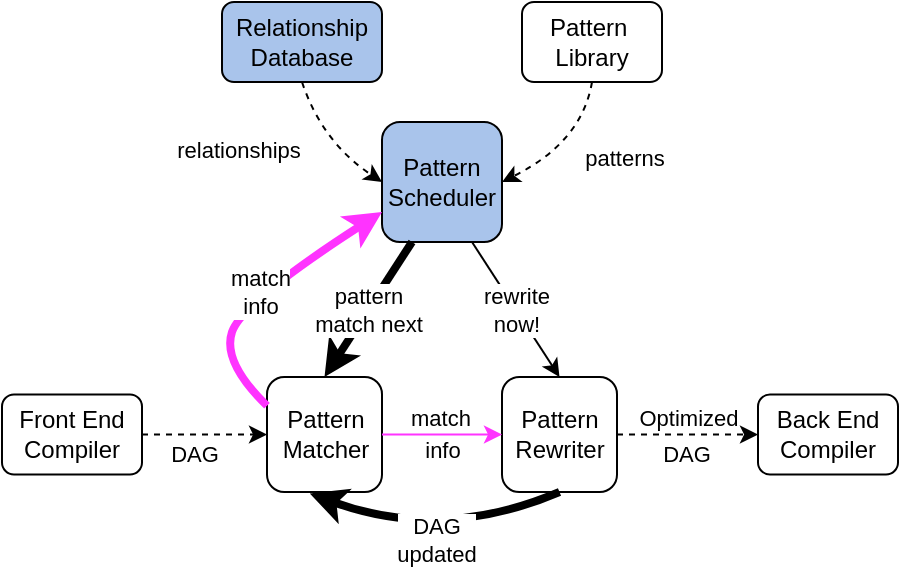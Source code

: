 <mxfile version="21.2.4" type="github">
  <diagram id="C5RBs43oDa-KdzZeNtuy" name="Page-1">
    <mxGraphModel dx="658" dy="466" grid="1" gridSize="8" guides="1" tooltips="1" connect="1" arrows="1" fold="1" page="1" pageScale="1" pageWidth="827" pageHeight="1169" math="0" shadow="0">
      <root>
        <mxCell id="WIyWlLk6GJQsqaUBKTNV-0" />
        <mxCell id="WIyWlLk6GJQsqaUBKTNV-1" parent="WIyWlLk6GJQsqaUBKTNV-0" />
        <mxCell id="UryUVVJRherXfPNVmYFZ-3" value="Pattern&lt;br&gt;Scheduler" style="whiteSpace=wrap;html=1;aspect=fixed;fillColor=#A9C4EB;rounded=1;" parent="WIyWlLk6GJQsqaUBKTNV-1" vertex="1">
          <mxGeometry x="300" y="180" width="60" height="60" as="geometry" />
        </mxCell>
        <mxCell id="UryUVVJRherXfPNVmYFZ-8" value="Front End &lt;br&gt;Compiler" style="rounded=1;whiteSpace=wrap;html=1;" parent="WIyWlLk6GJQsqaUBKTNV-1" vertex="1">
          <mxGeometry x="110" y="316.25" width="70" height="40" as="geometry" />
        </mxCell>
        <mxCell id="UryUVVJRherXfPNVmYFZ-9" value="" style="endArrow=classic;html=1;rounded=0;exitX=1;exitY=0.5;exitDx=0;exitDy=0;entryX=0;entryY=0.5;entryDx=0;entryDy=0;dashed=1;" parent="WIyWlLk6GJQsqaUBKTNV-1" source="UryUVVJRherXfPNVmYFZ-8" target="UryUVVJRherXfPNVmYFZ-18" edge="1">
          <mxGeometry relative="1" as="geometry">
            <mxPoint x="180" y="200" as="sourcePoint" />
            <mxPoint x="220" y="325" as="targetPoint" />
          </mxGeometry>
        </mxCell>
        <mxCell id="UryUVVJRherXfPNVmYFZ-10" value="DAG" style="edgeLabel;resizable=0;html=1;align=center;verticalAlign=middle;" parent="UryUVVJRherXfPNVmYFZ-9" connectable="0" vertex="1">
          <mxGeometry relative="1" as="geometry">
            <mxPoint x="-6" y="9" as="offset" />
          </mxGeometry>
        </mxCell>
        <mxCell id="UryUVVJRherXfPNVmYFZ-11" value="Pattern&amp;nbsp;&lt;br&gt;Library" style="rounded=1;whiteSpace=wrap;html=1;" parent="WIyWlLk6GJQsqaUBKTNV-1" vertex="1">
          <mxGeometry x="370" y="120" width="70" height="40" as="geometry" />
        </mxCell>
        <mxCell id="UryUVVJRherXfPNVmYFZ-12" value="Relationship&lt;br&gt;Database" style="rounded=1;whiteSpace=wrap;html=1;fillColor=#A9C4EB;" parent="WIyWlLk6GJQsqaUBKTNV-1" vertex="1">
          <mxGeometry x="220" y="120" width="80" height="40" as="geometry" />
        </mxCell>
        <mxCell id="UryUVVJRherXfPNVmYFZ-18" value="Pattern Matcher" style="whiteSpace=wrap;html=1;aspect=fixed;rounded=1;" parent="WIyWlLk6GJQsqaUBKTNV-1" vertex="1">
          <mxGeometry x="242.5" y="307.5" width="57.5" height="57.5" as="geometry" />
        </mxCell>
        <mxCell id="UryUVVJRherXfPNVmYFZ-19" value="Pattern&lt;br&gt;Rewriter" style="whiteSpace=wrap;html=1;rounded=1;" parent="WIyWlLk6GJQsqaUBKTNV-1" vertex="1">
          <mxGeometry x="360" y="307.5" width="57.5" height="57.5" as="geometry" />
        </mxCell>
        <mxCell id="UryUVVJRherXfPNVmYFZ-22" value="" style="endArrow=classic;html=1;rounded=0;exitX=0.25;exitY=1;exitDx=0;exitDy=0;entryX=0.5;entryY=0;entryDx=0;entryDy=0;strokeWidth=4;" parent="WIyWlLk6GJQsqaUBKTNV-1" source="UryUVVJRherXfPNVmYFZ-3" target="UryUVVJRherXfPNVmYFZ-18" edge="1">
          <mxGeometry relative="1" as="geometry">
            <mxPoint x="270" y="260" as="sourcePoint" />
            <mxPoint x="370" y="260" as="targetPoint" />
          </mxGeometry>
        </mxCell>
        <mxCell id="UryUVVJRherXfPNVmYFZ-23" value="pattern &lt;br&gt;match next" style="edgeLabel;resizable=0;html=1;align=center;verticalAlign=middle;labelBorderColor=none;" parent="UryUVVJRherXfPNVmYFZ-22" connectable="0" vertex="1">
          <mxGeometry relative="1" as="geometry" />
        </mxCell>
        <mxCell id="UryUVVJRherXfPNVmYFZ-24" value="" style="endArrow=classic;html=1;rounded=0;entryX=0.5;entryY=0;entryDx=0;entryDy=0;exitX=0.75;exitY=1;exitDx=0;exitDy=0;" parent="WIyWlLk6GJQsqaUBKTNV-1" source="UryUVVJRherXfPNVmYFZ-3" target="UryUVVJRherXfPNVmYFZ-19" edge="1">
          <mxGeometry relative="1" as="geometry">
            <mxPoint x="332" y="250.0" as="sourcePoint" />
            <mxPoint x="384" y="328.5" as="targetPoint" />
          </mxGeometry>
        </mxCell>
        <mxCell id="UryUVVJRherXfPNVmYFZ-25" value="rewrite&lt;br&gt;now!" style="edgeLabel;resizable=0;html=1;align=center;verticalAlign=middle;" parent="UryUVVJRherXfPNVmYFZ-24" connectable="0" vertex="1">
          <mxGeometry relative="1" as="geometry" />
        </mxCell>
        <mxCell id="UryUVVJRherXfPNVmYFZ-26" value="" style="endArrow=classic;html=1;rounded=0;exitX=1;exitY=0.5;exitDx=0;exitDy=0;entryX=0;entryY=0.5;entryDx=0;entryDy=0;fillColor=#FF33FF;strokeColor=#FF33FF;strokeWidth=1;" parent="WIyWlLk6GJQsqaUBKTNV-1" source="UryUVVJRherXfPNVmYFZ-18" target="UryUVVJRherXfPNVmYFZ-19" edge="1">
          <mxGeometry relative="1" as="geometry">
            <mxPoint x="260" y="290" as="sourcePoint" />
            <mxPoint x="360" y="290" as="targetPoint" />
          </mxGeometry>
        </mxCell>
        <mxCell id="UryUVVJRherXfPNVmYFZ-27" value="match" style="edgeLabel;resizable=0;html=1;align=center;verticalAlign=middle;" parent="UryUVVJRherXfPNVmYFZ-26" connectable="0" vertex="1">
          <mxGeometry relative="1" as="geometry">
            <mxPoint x="-1" y="-9" as="offset" />
          </mxGeometry>
        </mxCell>
        <mxCell id="UryUVVJRherXfPNVmYFZ-29" value="" style="endArrow=classic;html=1;entryX=0;entryY=0.75;entryDx=0;entryDy=0;exitX=0;exitY=0.25;exitDx=0;exitDy=0;fillColor=#0077FF;strokeColor=#FF33FF;curved=1;strokeWidth=4;" parent="WIyWlLk6GJQsqaUBKTNV-1" source="UryUVVJRherXfPNVmYFZ-18" target="UryUVVJRherXfPNVmYFZ-3" edge="1">
          <mxGeometry relative="1" as="geometry">
            <mxPoint x="150" y="290" as="sourcePoint" />
            <mxPoint x="250" y="290" as="targetPoint" />
            <Array as="points">
              <mxPoint x="220" y="300" />
              <mxPoint x="230" y="270" />
            </Array>
          </mxGeometry>
        </mxCell>
        <mxCell id="UryUVVJRherXfPNVmYFZ-30" value="match&lt;br&gt;info" style="edgeLabel;resizable=0;html=1;align=center;verticalAlign=middle;" parent="UryUVVJRherXfPNVmYFZ-29" connectable="0" vertex="1">
          <mxGeometry relative="1" as="geometry" />
        </mxCell>
        <mxCell id="UryUVVJRherXfPNVmYFZ-31" value="" style="endArrow=classic;html=1;entryX=0.372;entryY=1.012;entryDx=0;entryDy=0;entryPerimeter=0;curved=1;strokeWidth=4;exitX=0.5;exitY=1;exitDx=0;exitDy=0;" parent="WIyWlLk6GJQsqaUBKTNV-1" source="UryUVVJRherXfPNVmYFZ-19" target="UryUVVJRherXfPNVmYFZ-18" edge="1">
          <mxGeometry relative="1" as="geometry">
            <mxPoint x="390" y="380" as="sourcePoint" />
            <mxPoint x="370" y="460" as="targetPoint" />
            <Array as="points">
              <mxPoint x="330" y="390" />
            </Array>
          </mxGeometry>
        </mxCell>
        <mxCell id="UryUVVJRherXfPNVmYFZ-32" value="DAG&lt;br&gt;updated" style="edgeLabel;resizable=0;html=1;align=center;verticalAlign=middle;" parent="UryUVVJRherXfPNVmYFZ-31" connectable="0" vertex="1">
          <mxGeometry relative="1" as="geometry" />
        </mxCell>
        <mxCell id="UryUVVJRherXfPNVmYFZ-33" value="" style="endArrow=classic;html=1;rounded=0;exitX=1;exitY=0.5;exitDx=0;exitDy=0;entryX=0;entryY=0.5;entryDx=0;entryDy=0;dashed=1;" parent="WIyWlLk6GJQsqaUBKTNV-1" source="UryUVVJRherXfPNVmYFZ-19" target="UryUVVJRherXfPNVmYFZ-35" edge="1">
          <mxGeometry relative="1" as="geometry">
            <mxPoint x="500" y="360" as="sourcePoint" />
            <mxPoint x="510" y="360" as="targetPoint" />
          </mxGeometry>
        </mxCell>
        <mxCell id="UryUVVJRherXfPNVmYFZ-34" value="Optimized" style="edgeLabel;resizable=0;html=1;align=center;verticalAlign=middle;" parent="UryUVVJRherXfPNVmYFZ-33" connectable="0" vertex="1">
          <mxGeometry relative="1" as="geometry">
            <mxPoint y="-9" as="offset" />
          </mxGeometry>
        </mxCell>
        <mxCell id="UryUVVJRherXfPNVmYFZ-35" value="Back End Compiler" style="rounded=1;whiteSpace=wrap;html=1;" parent="WIyWlLk6GJQsqaUBKTNV-1" vertex="1">
          <mxGeometry x="488" y="316.25" width="70" height="40" as="geometry" />
        </mxCell>
        <mxCell id="XahOzcSNWismg_vt2ue2-0" value="DAG" style="edgeLabel;resizable=0;html=1;align=center;verticalAlign=middle;" connectable="0" vertex="1" parent="WIyWlLk6GJQsqaUBKTNV-1">
          <mxGeometry x="464" y="344" as="geometry">
            <mxPoint x="-12" y="2" as="offset" />
          </mxGeometry>
        </mxCell>
        <mxCell id="XahOzcSNWismg_vt2ue2-1" value="info" style="edgeLabel;resizable=0;html=1;align=center;verticalAlign=middle;" connectable="0" vertex="1" parent="WIyWlLk6GJQsqaUBKTNV-1">
          <mxGeometry x="320.005" y="344" as="geometry">
            <mxPoint x="10" as="offset" />
          </mxGeometry>
        </mxCell>
        <mxCell id="XahOzcSNWismg_vt2ue2-8" value="" style="endArrow=classic;html=1;exitX=0.5;exitY=1;exitDx=0;exitDy=0;entryX=0;entryY=0.5;entryDx=0;entryDy=0;curved=1;dashed=1;" edge="1" parent="WIyWlLk6GJQsqaUBKTNV-1" source="UryUVVJRherXfPNVmYFZ-12" target="UryUVVJRherXfPNVmYFZ-3">
          <mxGeometry relative="1" as="geometry">
            <mxPoint x="100" y="200" as="sourcePoint" />
            <mxPoint x="200" y="200" as="targetPoint" />
            <Array as="points">
              <mxPoint x="270" y="190" />
            </Array>
          </mxGeometry>
        </mxCell>
        <mxCell id="XahOzcSNWismg_vt2ue2-9" value="relationships" style="edgeLabel;resizable=0;html=1;align=center;verticalAlign=middle;" connectable="0" vertex="1" parent="XahOzcSNWismg_vt2ue2-8">
          <mxGeometry relative="1" as="geometry">
            <mxPoint x="-44" y="2" as="offset" />
          </mxGeometry>
        </mxCell>
        <mxCell id="XahOzcSNWismg_vt2ue2-10" value="" style="endArrow=classic;html=1;exitX=0.5;exitY=1;exitDx=0;exitDy=0;entryX=1;entryY=0.5;entryDx=0;entryDy=0;curved=1;dashed=1;" edge="1" parent="WIyWlLk6GJQsqaUBKTNV-1" source="UryUVVJRherXfPNVmYFZ-11" target="UryUVVJRherXfPNVmYFZ-3">
          <mxGeometry relative="1" as="geometry">
            <mxPoint x="450" y="210" as="sourcePoint" />
            <mxPoint x="550" y="210" as="targetPoint" />
            <Array as="points">
              <mxPoint x="400" y="190" />
            </Array>
          </mxGeometry>
        </mxCell>
        <mxCell id="XahOzcSNWismg_vt2ue2-11" value="patterns" style="edgeLabel;resizable=0;html=1;align=center;verticalAlign=middle;" connectable="0" vertex="1" parent="XahOzcSNWismg_vt2ue2-10">
          <mxGeometry relative="1" as="geometry">
            <mxPoint x="27" y="5" as="offset" />
          </mxGeometry>
        </mxCell>
      </root>
    </mxGraphModel>
  </diagram>
</mxfile>
